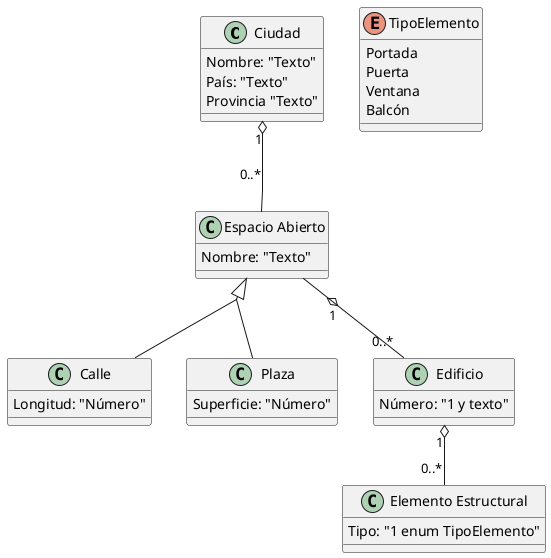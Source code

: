 @startuml
skinparam groupInheritance 2
class Ciudad
Ciudad : Nombre: "Texto"
Ciudad : País: "Texto"
Ciudad : Provincia "Texto"
Ciudad "1" o-- "0..*" "Espacio Abierto"

class "Espacio Abierto"
"Espacio Abierto" : Nombre: "Texto"
"Espacio Abierto" <|-- Calle
"Espacio Abierto" <|-- Plaza
"Espacio Abierto" "1" o-- "0..*" Edificio

class Calle
Calle : Longitud: "Número"

class Plaza
Plaza : Superficie: "Número"

class Edificio
Edificio : Número: "1 y texto"
Edificio "1" o-- "0..*" "Elemento Estructural"

class "Elemento Estructural"
"Elemento Estructural" : Tipo: "1 enum TipoElemento"

enum TipoElemento
TipoElemento : Portada
TipoElemento : Puerta
TipoElemento : Ventana
TipoElemento : Balcón
@enduml